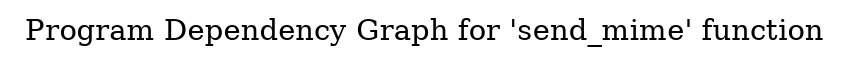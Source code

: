 digraph "Program Dependency Graph for 'send_mime' function" {
	label="Program Dependency Graph for 'send_mime' function";

}
